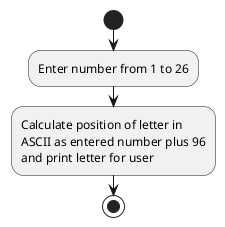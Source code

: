 @startuml
'https://plantuml.com/activity-diagram-beta

start
:Enter number from 1 to 26;
:Calculate position of letter in
ASCII as entered number plus 96
and print letter for user;
stop

@enduml
